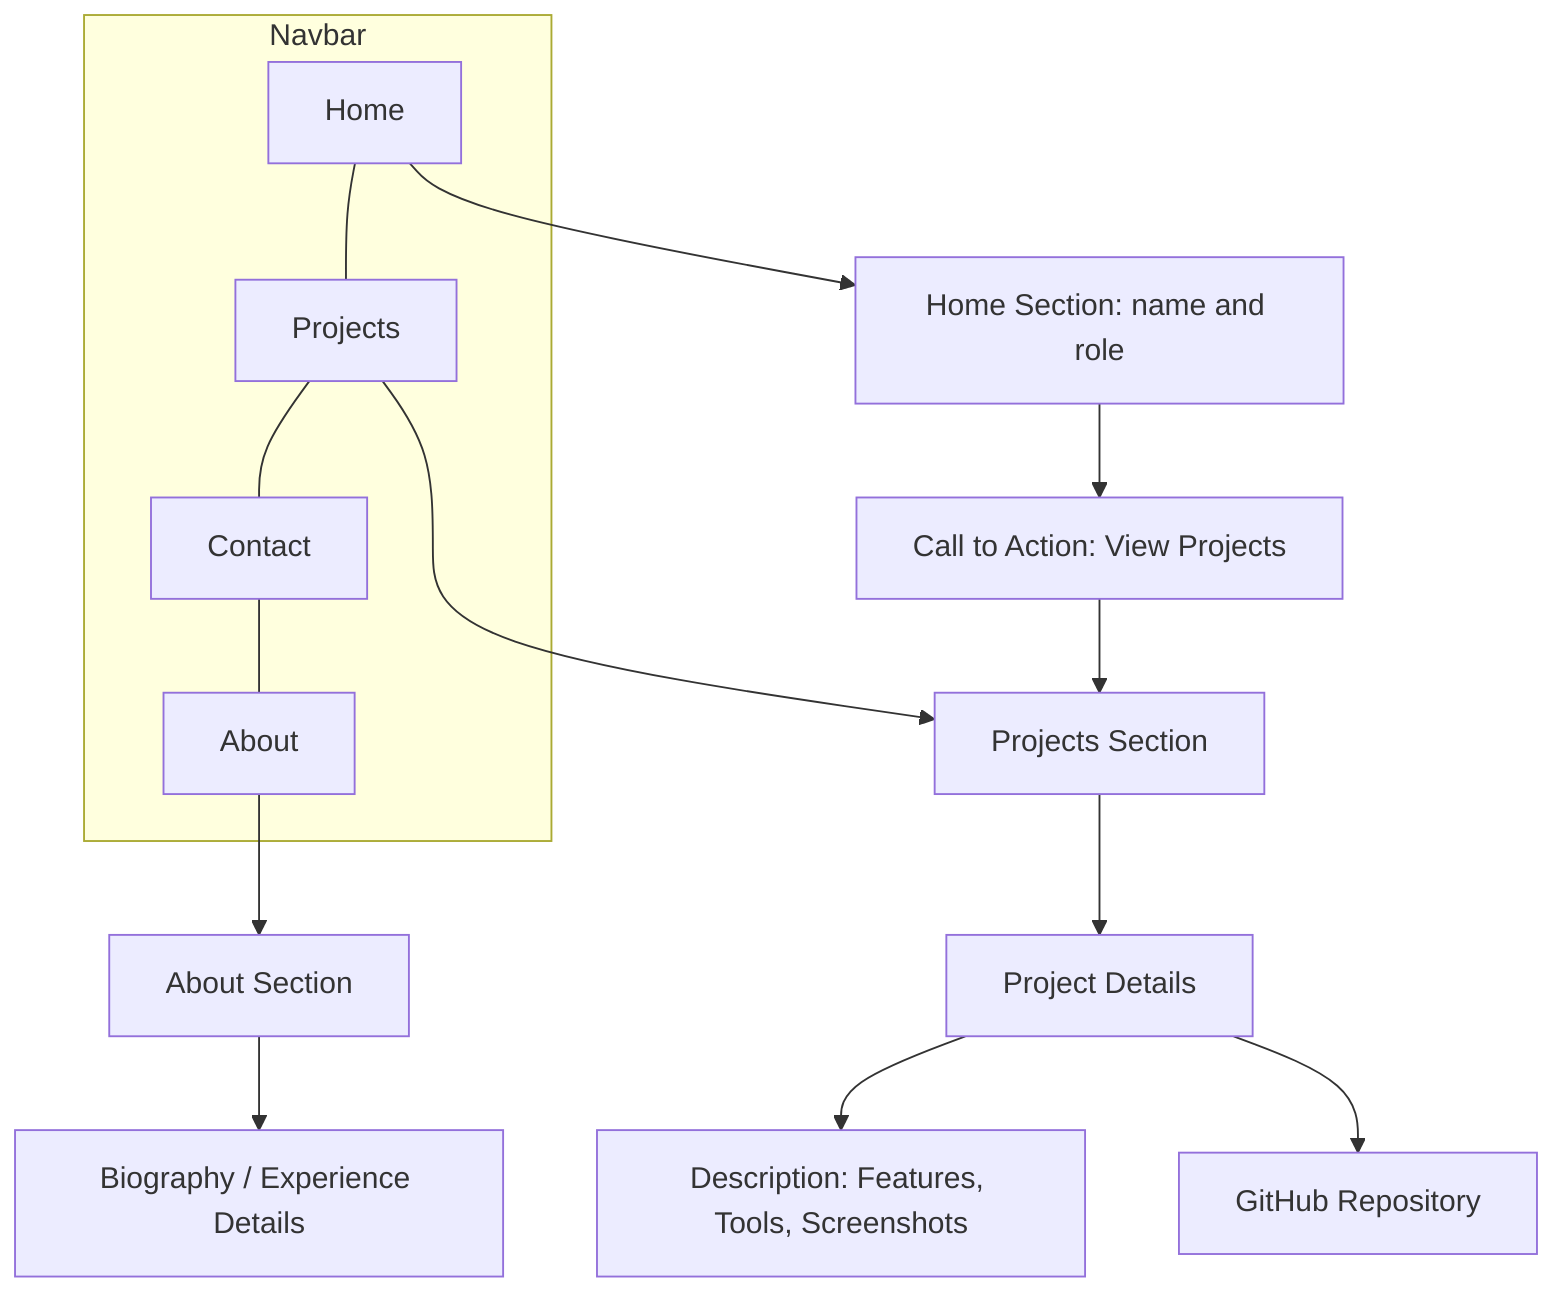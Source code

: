 flowchart TD
  %% Navbar
  subgraph NAV["Navbar"]
    direction LR
    HomeBtn[Home] --- ProjectsBtn[Projects] --- ContactBtn[Contact] --- AboutBtn[About]
  end

  %% Sections in single page
  HomeSection["Home Section: name and role"]
  ProjectsSection[Projects Section]
  AboutSection[About Section]
  Bio[Biography / Experience Details]

  %% Projects details
  ProjectDetails[Project Details]
  Desc[Description: Features, Tools, Screenshots]
  GitHubLink[GitHub Repository]

  %% CTA
  CTA[Call to Action: View Projects]

  %% Navbar connections
  HomeBtn --> HomeSection
  ProjectsBtn --> ProjectsSection
  AboutBtn --> AboutSection
  ContactBtn 

  %% Home structure
  HomeSection --> CTA
  CTA --> ProjectsSection

  %% Projects structure
  ProjectsSection --> ProjectDetails
  ProjectDetails --> Desc
  ProjectDetails --> GitHubLink

  %% About structure
  AboutSection --> Bio